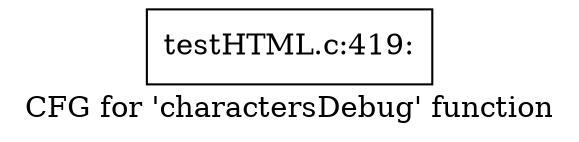 digraph "CFG for 'charactersDebug' function" {
	label="CFG for 'charactersDebug' function";

	Node0x44fd0c0 [shape=record,label="{testHTML.c:419:}"];
}
